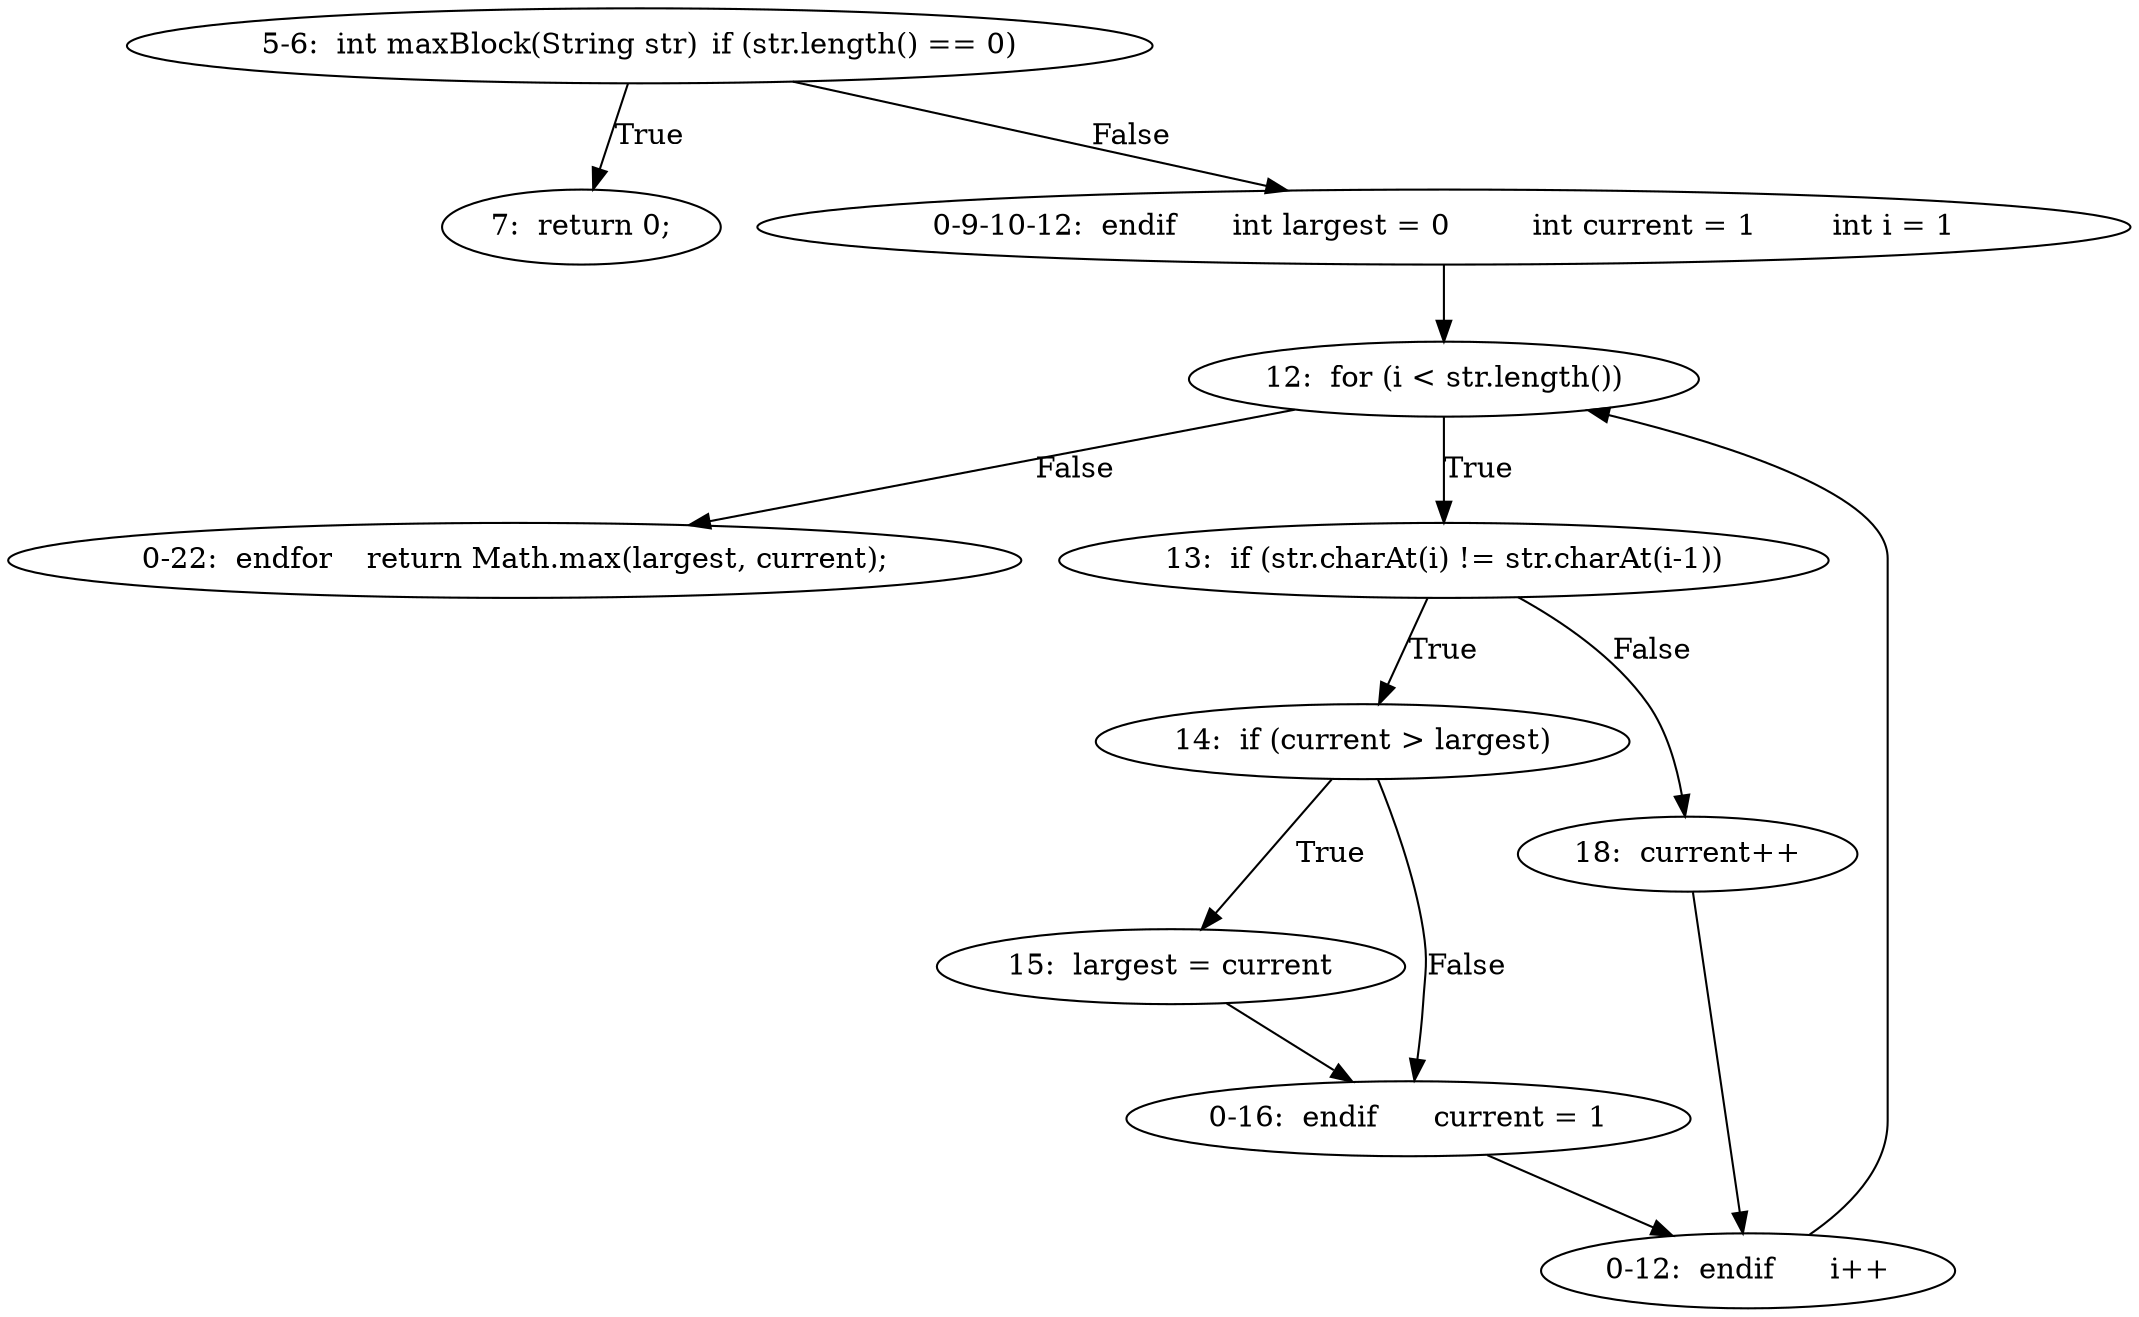 digraph result_test { 
// graph-vertices
  a1  [label="5-6:  int maxBlock(String str)	if (str.length() == 0)"]; 
  2  [label="7:  return 0;"]; 
  a4  [label="0-9-10-12:  endif	int largest = 0	int current = 1	int i = 1"]; 
  7  [label="12:  for (i < str.length())"]; 
  a5  [label="0-22:  endfor	return Math.max(largest, current);"]; 
  10  [label="13:  if (str.charAt(i) != str.charAt(i-1))"]; 
  11  [label="14:  if (current > largest)"]; 
  12  [label="15:  largest = current"]; 
  a6  [label="0-16:  endif	current = 1"]; 
  16  [label="18:  current++"]; 
  a7  [label="0-12:  endif	i++"]; 
// graph-edges
  a1 -> 2  [label="True"]; 
  a1 -> a4  [label="False"]; 
  a4 -> 7;
  7 -> a5  [label="False"]; 
  7 -> 10  [label="True"]; 
  10 -> 11  [label="True"]; 
  11 -> 12  [label="True"]; 
  12 -> a6;
  11 -> a6  [label="False"]; 
  a6 -> a7;
  10 -> 16  [label="False"]; 
  16 -> a7;
  a7 -> 7;
}